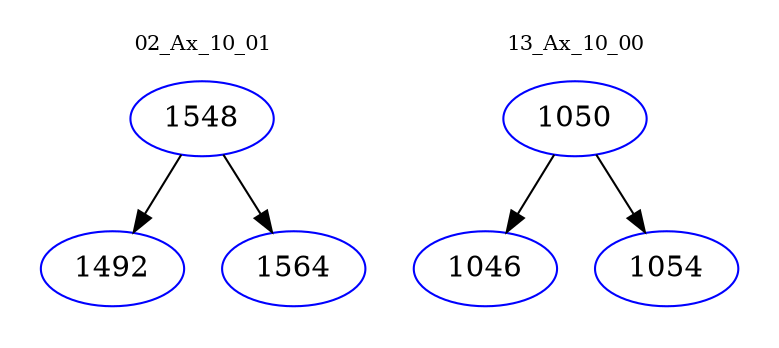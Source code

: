 digraph{
subgraph cluster_0 {
color = white
label = "02_Ax_10_01";
fontsize=10;
T0_1548 [label="1548", color="blue"]
T0_1548 -> T0_1492 [color="black"]
T0_1492 [label="1492", color="blue"]
T0_1548 -> T0_1564 [color="black"]
T0_1564 [label="1564", color="blue"]
}
subgraph cluster_1 {
color = white
label = "13_Ax_10_00";
fontsize=10;
T1_1050 [label="1050", color="blue"]
T1_1050 -> T1_1046 [color="black"]
T1_1046 [label="1046", color="blue"]
T1_1050 -> T1_1054 [color="black"]
T1_1054 [label="1054", color="blue"]
}
}
